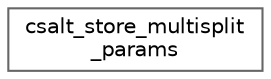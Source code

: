 digraph "Graphical Class Hierarchy"
{
 // LATEX_PDF_SIZE
  bgcolor="transparent";
  edge [fontname=Helvetica,fontsize=10,labelfontname=Helvetica,labelfontsize=10];
  node [fontname=Helvetica,fontsize=10,shape=box,height=0.2,width=0.4];
  rankdir="LR";
  Node0 [id="Node000000",label="csalt_store_multisplit\l_params",height=0.2,width=0.4,color="grey40", fillcolor="white", style="filled",URL="$structcsalt__store__multisplit__params.html",tooltip=" "];
}

